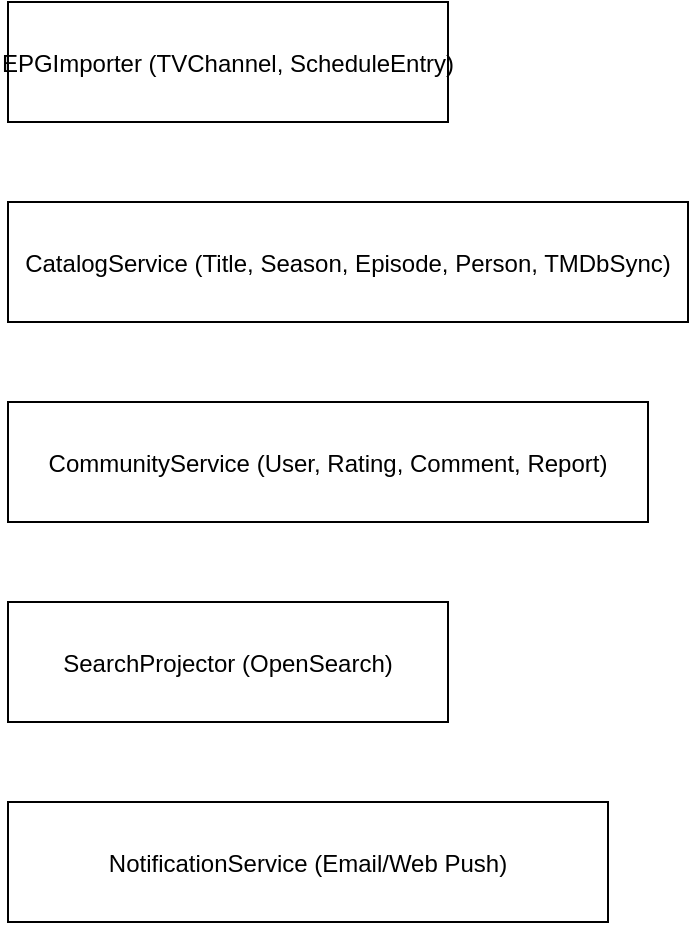<mxfile><diagram name="C4-3 Component"><mxGraphModel><root><mxCell id="0"/><mxCell id="1" parent="0"/><mxCell id="2" value="EPGImporter (TVChannel, ScheduleEntry)" style="shape=rectangle;" vertex="1" parent="1"><mxGeometry x="40" y="100" width="220" height="60" as="geometry"/></mxCell><mxCell id="3" value="CatalogService (Title, Season, Episode, Person, TMDbSync)" style="shape=rectangle;" vertex="1" parent="1"><mxGeometry x="40" y="200" width="340" height="60" as="geometry"/></mxCell><mxCell id="4" value="CommunityService (User, Rating, Comment, Report)" style="shape=rectangle;" vertex="1" parent="1"><mxGeometry x="40" y="300" width="320" height="60" as="geometry"/></mxCell><mxCell id="5" value="SearchProjector (OpenSearch)" style="shape=rectangle;" vertex="1" parent="1"><mxGeometry x="40" y="400" width="220" height="60" as="geometry"/></mxCell><mxCell id="6" value="NotificationService (Email/Web Push)" style="shape=rectangle;" vertex="1" parent="1"><mxGeometry x="40" y="500" width="300" height="60" as="geometry"/></mxCell><mxCell id="7" value="Auth & RBAC, Admin API, Public API" style="shape=rectangle;" vertex="1" parent="1"><mxGeometry x="40" y="600" width="280" height="60" as="geometry"/></mxCell></root></mxGraphModel></diagram></mxfile>